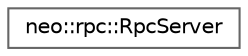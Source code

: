digraph "Graphical Class Hierarchy"
{
 // LATEX_PDF_SIZE
  bgcolor="transparent";
  edge [fontname=Helvetica,fontsize=10,labelfontname=Helvetica,labelfontsize=10];
  node [fontname=Helvetica,fontsize=10,shape=box,height=0.2,width=0.4];
  rankdir="LR";
  Node0 [id="Node000000",label="neo::rpc::RpcServer",height=0.2,width=0.4,color="grey40", fillcolor="white", style="filled",URL="$classneo_1_1rpc_1_1_rpc_server.html",tooltip="JSON-RPC 2.0 server implementation for Neo."];
}
